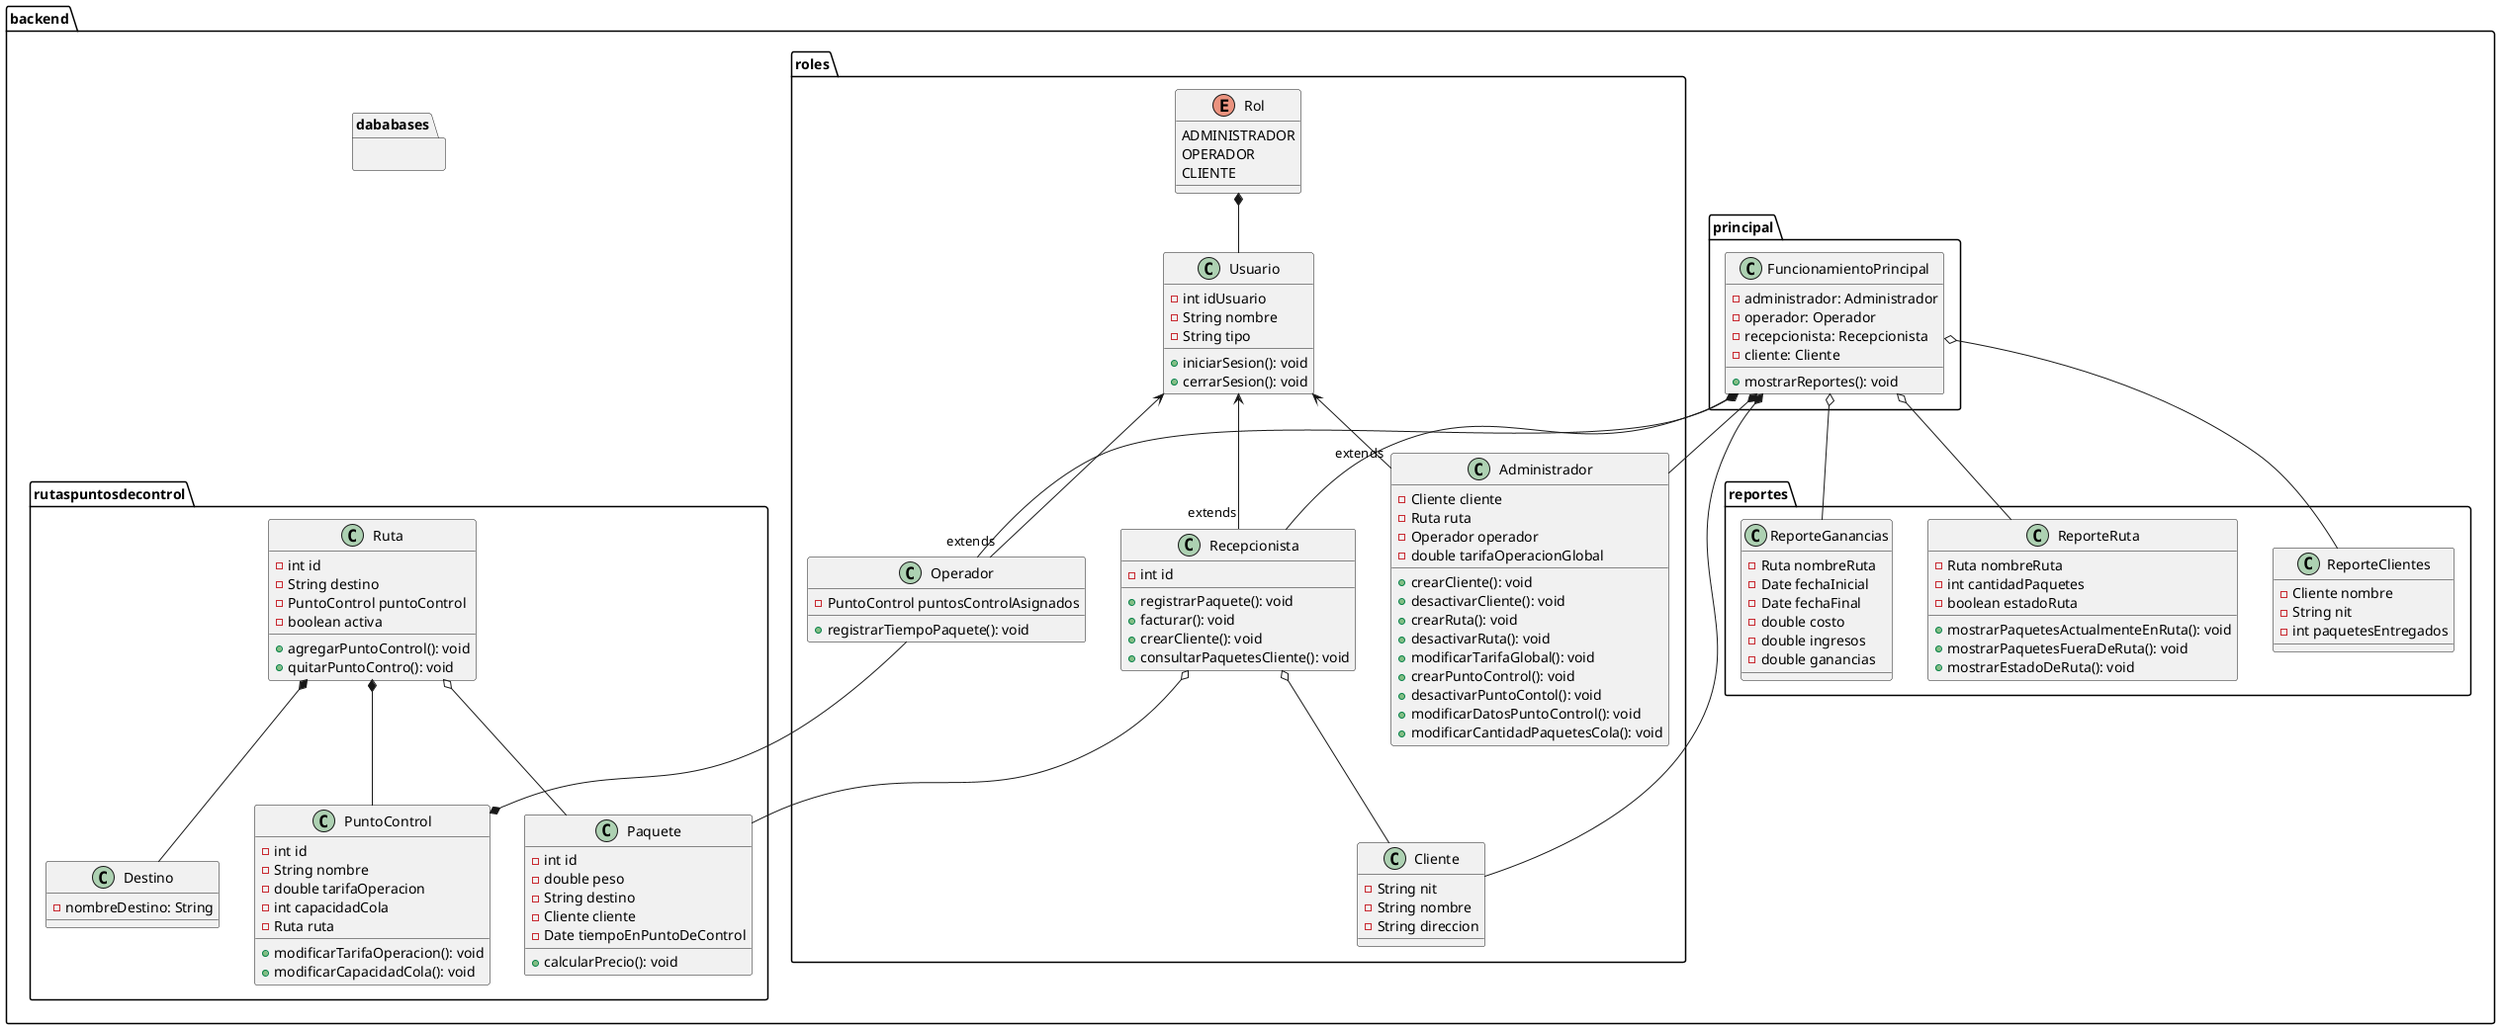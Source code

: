 @startuml diagrama_de_clases
package backend {
    package principal {
        class FuncionamientoPrincipal{
            - administrador: Administrador
            - operador: Operador
            - recepcionista: Recepcionista
            - cliente: Cliente
            + mostrarReportes(): void
        }


    }


    package roles {
        class Usuario {
            - int idUsuario
            - String nombre
            - String tipo
            + iniciarSesion(): void
            + cerrarSesion(): void
        }

        class Administrador {
            - Cliente cliente
            - Ruta ruta
            - Operador operador
            - double tarifaOperacionGlobal
            + crearCliente(): void
            + desactivarCliente(): void
            + crearRuta(): void
            + desactivarRuta(): void
            + modificarTarifaGlobal(): void
            + crearPuntoControl(): void
            + desactivarPuntoContol(): void
            + modificarDatosPuntoControl(): void
            + modificarCantidadPaquetesCola(): void
        }


        class Operador {
            - PuntoControl puntosControlAsignados
            + registrarTiempoPaquete(): void
        }

        class Recepcionista {
            - int id
            + registrarPaquete(): void
            + facturar(): void
            + crearCliente(): void
            + consultarPaquetesCliente(): void
        }

        class Cliente {
            - String nit
            - String nombre
            - String direccion
        }

        enum Rol {
            ADMINISTRADOR
            OPERADOR
            CLIENTE
        }

        FuncionamientoPrincipal *-- Administrador
        FuncionamientoPrincipal *-- Operador
        FuncionamientoPrincipal *-- Recepcionista
        FuncionamientoPrincipal *-- Cliente
    }

    package rutaspuntosdecontrol {
        class Paquete {
            - int id
            - double peso
            - String destino
            - Cliente cliente
            - Date tiempoEnPuntoDeControl
            + calcularPrecio(): void
        }

        class PuntoControl {
            - int id
            - String nombre
            - double tarifaOperacion
            - int capacidadCola
            - Ruta ruta
            + modificarTarifaOperacion(): void
            + modificarCapacidadCola(): void
        }

        class Ruta {
            - int id
            - String destino
            - PuntoControl puntoControl
            - boolean activa
            + agregarPuntoControl(): void
            + quitarPuntoContro(): void
        }

        class Destino {
            - nombreDestino: String
        }

        Ruta *-- Destino
    }

    Administrador "extends"-up-> Usuario
    Operador "extends"-up-> Usuario
    Recepcionista "extends"-up-> Usuario
    Ruta *-- PuntoControl
    Operador --* PuntoControl
    Recepcionista o-- Cliente
    Recepcionista o-- Paquete
    Ruta o-- Paquete
    Rol *-- Usuario

    package reportes {
        class ReporteRuta  {
            - Ruta nombreRuta
            - int cantidadPaquetes
            - boolean estadoRuta
            + mostrarPaquetesActualmenteEnRuta(): void
            + mostrarPaquetesFueraDeRuta(): void
            + mostrarEstadoDeRuta(): void
        }

        class ReporteGanancias {
            - Ruta nombreRuta
            - Date fechaInicial
            - Date fechaFinal
            - double costo
            - double ingresos
            - double ganancias
        }

        class ReporteClientes {
            - Cliente nombre
            - String nit
            - int paquetesEntregados
        }

        FuncionamientoPrincipal o-- ReporteRuta
        FuncionamientoPrincipal o-- ReporteGanancias
        FuncionamientoPrincipal o-- ReporteClientes
    }

    package dababases {

    }
}

